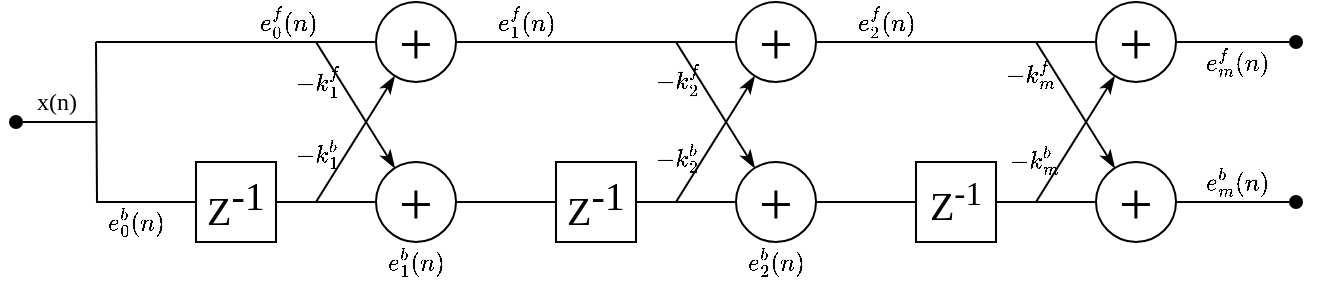 <mxfile version="20.0.4" type="github"><diagram id="yRuE9LTBwIB9fsLEGY5T" name="Page-1"><mxGraphModel dx="1420" dy="1633" grid="1" gridSize="10" guides="1" tooltips="1" connect="1" arrows="1" fold="1" page="1" pageScale="1" pageWidth="850" pageHeight="1100" math="1" shadow="0"><root><mxCell id="0"/><mxCell id="1" parent="0"/><mxCell id="v-cg5AMhPDfFH-gzxAEc-16" style="edgeStyle=orthogonalEdgeStyle;rounded=0;orthogonalLoop=1;jettySize=auto;html=1;entryX=0;entryY=0.5;entryDx=0;entryDy=0;endArrow=none;endFill=0;" edge="1" parent="1" source="v-cg5AMhPDfFH-gzxAEc-2" target="v-cg5AMhPDfFH-gzxAEc-8"><mxGeometry relative="1" as="geometry"/></mxCell><mxCell id="v-cg5AMhPDfFH-gzxAEc-73" value="$$e_{1}^{f}(n)$$" style="edgeLabel;html=1;align=center;verticalAlign=middle;resizable=0;points=[];fontSize=12;fontFamily=Times New Roman;labelBackgroundColor=none;" vertex="1" connectable="0" parent="v-cg5AMhPDfFH-gzxAEc-16"><mxGeometry x="-0.293" y="1" relative="1" as="geometry"><mxPoint x="-15" y="-9" as="offset"/></mxGeometry></mxCell><mxCell id="v-cg5AMhPDfFH-gzxAEc-27" style="edgeStyle=orthogonalEdgeStyle;rounded=0;orthogonalLoop=1;jettySize=auto;html=1;endArrow=none;endFill=0;" edge="1" parent="1" source="v-cg5AMhPDfFH-gzxAEc-2"><mxGeometry relative="1" as="geometry"><mxPoint x="120" y="240" as="targetPoint"/></mxGeometry></mxCell><mxCell id="v-cg5AMhPDfFH-gzxAEc-74" value="$$e_{0}^{f}(n)$$" style="edgeLabel;html=1;align=center;verticalAlign=middle;resizable=0;points=[];fontSize=12;fontFamily=Times New Roman;labelBackgroundColor=none;" vertex="1" connectable="0" parent="v-cg5AMhPDfFH-gzxAEc-27"><mxGeometry x="-0.364" relative="1" as="geometry"><mxPoint y="-10" as="offset"/></mxGeometry></mxCell><mxCell id="v-cg5AMhPDfFH-gzxAEc-31" style="edgeStyle=none;rounded=0;orthogonalLoop=1;jettySize=auto;html=1;endArrow=classicThin;endFill=1;elbow=vertical;" edge="1" parent="1"><mxGeometry relative="1" as="geometry"><mxPoint x="269.4" y="256.96" as="targetPoint"/><mxPoint x="230" y="320" as="sourcePoint"/></mxGeometry></mxCell><mxCell id="v-cg5AMhPDfFH-gzxAEc-41" value="$$-k_{1}^{b}$$" style="edgeLabel;html=1;align=right;verticalAlign=middle;resizable=0;points=[];fontSize=12;fontFamily=Times New Roman;spacing=0;labelBackgroundColor=none;labelPosition=left;verticalLabelPosition=middle;" vertex="1" connectable="0" parent="v-cg5AMhPDfFH-gzxAEc-31"><mxGeometry x="-0.33" y="-2" relative="1" as="geometry"><mxPoint x="-4" y="-4" as="offset"/></mxGeometry></mxCell><mxCell id="v-cg5AMhPDfFH-gzxAEc-2" value="&lt;span style=&quot;font-size: 30px;&quot;&gt;+&lt;/span&gt;" style="ellipse;whiteSpace=wrap;html=1;aspect=fixed;fontFamily=Times New Roman;spacing=0;" vertex="1" parent="1"><mxGeometry x="260" y="220" width="40" height="40" as="geometry"/></mxCell><mxCell id="v-cg5AMhPDfFH-gzxAEc-36" style="edgeStyle=none;rounded=0;orthogonalLoop=1;jettySize=auto;html=1;endArrow=classicThin;endFill=1;elbow=vertical;" edge="1" parent="1" target="v-cg5AMhPDfFH-gzxAEc-4"><mxGeometry relative="1" as="geometry"><mxPoint x="590" y="240" as="sourcePoint"/></mxGeometry></mxCell><mxCell id="v-cg5AMhPDfFH-gzxAEc-49" value="$$-k_{m}^{f}$$" style="edgeLabel;html=1;align=right;verticalAlign=middle;resizable=0;points=[];fontSize=12;fontFamily=Times New Roman;spacing=0;labelBackgroundColor=none;labelPosition=left;verticalLabelPosition=middle;" vertex="1" connectable="0" parent="v-cg5AMhPDfFH-gzxAEc-36"><mxGeometry x="-0.628" y="-2" relative="1" as="geometry"><mxPoint x="3" y="3" as="offset"/></mxGeometry></mxCell><mxCell id="v-cg5AMhPDfFH-gzxAEc-63" style="edgeStyle=none;rounded=0;orthogonalLoop=1;jettySize=auto;html=1;fontFamily=Times New Roman;fontSize=12;endArrow=oval;endFill=1;elbow=vertical;" edge="1" parent="1" source="v-cg5AMhPDfFH-gzxAEc-4"><mxGeometry relative="1" as="geometry"><mxPoint x="720" y="320" as="targetPoint"/></mxGeometry></mxCell><mxCell id="v-cg5AMhPDfFH-gzxAEc-65" value="&lt;span style=&quot;&quot;&gt;$$e_{m}^{b}(n)$$&lt;/span&gt;" style="edgeLabel;html=1;align=center;verticalAlign=middle;resizable=0;points=[];fontSize=12;fontFamily=Times New Roman;labelBackgroundColor=none;labelPosition=center;verticalLabelPosition=middle;" vertex="1" connectable="0" parent="v-cg5AMhPDfFH-gzxAEc-63"><mxGeometry x="0.503" y="-4" relative="1" as="geometry"><mxPoint x="-15" y="-14" as="offset"/></mxGeometry></mxCell><mxCell id="v-cg5AMhPDfFH-gzxAEc-4" value="&lt;font style=&quot;font-size: 30px;&quot;&gt;+&lt;/font&gt;" style="ellipse;whiteSpace=wrap;html=1;aspect=fixed;fontFamily=Times New Roman;spacing=0;" vertex="1" parent="1"><mxGeometry x="620" y="300" width="40" height="40" as="geometry"/></mxCell><mxCell id="v-cg5AMhPDfFH-gzxAEc-22" style="edgeStyle=orthogonalEdgeStyle;rounded=0;orthogonalLoop=1;jettySize=auto;html=1;entryX=1;entryY=0.5;entryDx=0;entryDy=0;endArrow=none;endFill=0;" edge="1" parent="1" source="v-cg5AMhPDfFH-gzxAEc-5" target="v-cg5AMhPDfFH-gzxAEc-12"><mxGeometry relative="1" as="geometry"/></mxCell><mxCell id="v-cg5AMhPDfFH-gzxAEc-32" style="edgeStyle=none;rounded=0;orthogonalLoop=1;jettySize=auto;html=1;endArrow=classicThin;endFill=1;elbow=vertical;" edge="1" parent="1" target="v-cg5AMhPDfFH-gzxAEc-5"><mxGeometry relative="1" as="geometry"><mxPoint x="230" y="240" as="sourcePoint"/></mxGeometry></mxCell><mxCell id="v-cg5AMhPDfFH-gzxAEc-42" value="&lt;span style=&quot;font-size: 12px;&quot;&gt;$$-k_{1}^{f}$$&lt;/span&gt;" style="edgeLabel;html=1;align=right;verticalAlign=middle;resizable=0;points=[];fontSize=12;fontFamily=Times New Roman;spacing=0;labelBackgroundColor=none;labelPosition=left;verticalLabelPosition=middle;" vertex="1" connectable="0" parent="v-cg5AMhPDfFH-gzxAEc-32"><mxGeometry x="-0.379" y="-1" relative="1" as="geometry"><mxPoint x="-1" as="offset"/></mxGeometry></mxCell><mxCell id="v-cg5AMhPDfFH-gzxAEc-5" value="&lt;span style=&quot;font-size: 30px;&quot;&gt;+&lt;/span&gt;" style="ellipse;whiteSpace=wrap;html=1;aspect=fixed;fontFamily=Times New Roman;spacing=0;" vertex="1" parent="1"><mxGeometry x="260" y="300" width="40" height="40" as="geometry"/></mxCell><mxCell id="v-cg5AMhPDfFH-gzxAEc-18" style="edgeStyle=orthogonalEdgeStyle;orthogonalLoop=1;jettySize=auto;html=1;rounded=0;endArrow=none;endFill=0;" edge="1" parent="1" source="v-cg5AMhPDfFH-gzxAEc-6" target="v-cg5AMhPDfFH-gzxAEc-14"><mxGeometry relative="1" as="geometry"/></mxCell><mxCell id="v-cg5AMhPDfFH-gzxAEc-20" style="edgeStyle=orthogonalEdgeStyle;rounded=0;orthogonalLoop=1;jettySize=auto;html=1;entryX=1;entryY=0.5;entryDx=0;entryDy=0;endArrow=none;endFill=0;" edge="1" parent="1" source="v-cg5AMhPDfFH-gzxAEc-6" target="v-cg5AMhPDfFH-gzxAEc-13"><mxGeometry relative="1" as="geometry"/></mxCell><mxCell id="v-cg5AMhPDfFH-gzxAEc-34" style="edgeStyle=none;rounded=0;orthogonalLoop=1;jettySize=auto;html=1;endArrow=classicThin;endFill=1;elbow=vertical;" edge="1" parent="1" target="v-cg5AMhPDfFH-gzxAEc-6"><mxGeometry relative="1" as="geometry"><mxPoint x="410" y="240" as="sourcePoint"/></mxGeometry></mxCell><mxCell id="v-cg5AMhPDfFH-gzxAEc-46" value="$$-k_{2}^{f}$$" style="edgeLabel;html=1;align=right;verticalAlign=middle;resizable=0;points=[];fontSize=12;fontFamily=Times New Roman;labelBackgroundColor=none;labelPosition=left;verticalLabelPosition=middle;" vertex="1" connectable="0" parent="v-cg5AMhPDfFH-gzxAEc-34"><mxGeometry x="-0.474" y="1" relative="1" as="geometry"><mxPoint x="1" y="3" as="offset"/></mxGeometry></mxCell><mxCell id="v-cg5AMhPDfFH-gzxAEc-6" value="&lt;span style=&quot;font-size: 30px;&quot;&gt;+&lt;/span&gt;" style="ellipse;whiteSpace=wrap;html=1;aspect=fixed;fontFamily=Times New Roman;spacing=0;" vertex="1" parent="1"><mxGeometry x="440" y="300" width="40" height="40" as="geometry"/></mxCell><mxCell id="v-cg5AMhPDfFH-gzxAEc-35" style="edgeStyle=none;rounded=0;orthogonalLoop=1;jettySize=auto;html=1;endArrow=classicThin;endFill=1;elbow=vertical;" edge="1" parent="1" target="v-cg5AMhPDfFH-gzxAEc-7"><mxGeometry relative="1" as="geometry"><mxPoint x="590" y="320" as="sourcePoint"/></mxGeometry></mxCell><mxCell id="v-cg5AMhPDfFH-gzxAEc-50" value="$$-k_{m}^{b}$$" style="edgeLabel;html=1;align=right;verticalAlign=middle;resizable=0;points=[];fontSize=12;fontFamily=Times New Roman;spacing=0;labelBackgroundColor=none;labelPosition=left;verticalLabelPosition=middle;" vertex="1" connectable="0" parent="v-cg5AMhPDfFH-gzxAEc-35"><mxGeometry x="-0.488" relative="1" as="geometry"><mxPoint y="-5" as="offset"/></mxGeometry></mxCell><mxCell id="v-cg5AMhPDfFH-gzxAEc-64" style="edgeStyle=none;rounded=0;orthogonalLoop=1;jettySize=auto;html=1;fontFamily=Times New Roman;fontSize=12;endArrow=oval;endFill=1;elbow=vertical;" edge="1" parent="1" source="v-cg5AMhPDfFH-gzxAEc-7"><mxGeometry relative="1" as="geometry"><mxPoint x="720" y="240" as="targetPoint"/></mxGeometry></mxCell><mxCell id="v-cg5AMhPDfFH-gzxAEc-69" value="&lt;span style=&quot;&quot;&gt;$$e_{m}^{f}(n)$$&lt;/span&gt;" style="edgeLabel;html=1;align=center;verticalAlign=middle;resizable=0;points=[];fontSize=12;fontFamily=Times New Roman;labelBackgroundColor=none;spacing=0;" vertex="1" connectable="0" parent="v-cg5AMhPDfFH-gzxAEc-64"><mxGeometry x="-0.363" y="-2" relative="1" as="geometry"><mxPoint x="11" y="8" as="offset"/></mxGeometry></mxCell><mxCell id="v-cg5AMhPDfFH-gzxAEc-7" value="&lt;span style=&quot;font-size: 30px;&quot;&gt;&lt;font face=&quot;Times New Roman&quot;&gt;+&lt;/font&gt;&lt;/span&gt;" style="ellipse;whiteSpace=wrap;html=1;aspect=fixed;spacing=0;" vertex="1" parent="1"><mxGeometry x="620" y="220" width="40" height="40" as="geometry"/></mxCell><mxCell id="v-cg5AMhPDfFH-gzxAEc-17" style="edgeStyle=orthogonalEdgeStyle;rounded=0;orthogonalLoop=1;jettySize=auto;html=1;entryX=0;entryY=0.5;entryDx=0;entryDy=0;endArrow=none;endFill=0;" edge="1" parent="1" source="v-cg5AMhPDfFH-gzxAEc-8" target="v-cg5AMhPDfFH-gzxAEc-7"><mxGeometry relative="1" as="geometry"/></mxCell><mxCell id="v-cg5AMhPDfFH-gzxAEc-71" value="$$e_{2}^{f}(n)$$" style="edgeLabel;align=center;verticalAlign=middle;resizable=0;points=[];fontSize=12;fontFamily=Times New Roman;labelBackgroundColor=none;spacing=0;html=1;" vertex="1" connectable="0" parent="v-cg5AMhPDfFH-gzxAEc-17"><mxGeometry x="-0.27" y="1" relative="1" as="geometry"><mxPoint x="-16" y="-9" as="offset"/></mxGeometry></mxCell><mxCell id="v-cg5AMhPDfFH-gzxAEc-33" style="edgeStyle=none;rounded=0;orthogonalLoop=1;jettySize=auto;html=1;endArrow=classicThin;endFill=1;elbow=vertical;" edge="1" parent="1" target="v-cg5AMhPDfFH-gzxAEc-8"><mxGeometry relative="1" as="geometry"><mxPoint x="410" y="320" as="sourcePoint"/></mxGeometry></mxCell><mxCell id="v-cg5AMhPDfFH-gzxAEc-43" value="&lt;span style=&quot;color: rgba(0, 0, 0, 0); font-family: monospace; font-size: 0px; text-align: start; background-color: rgb(248, 249, 250);&quot;&gt;%3CmxGraphModel%3E%3Croot%3E%3CmxCell%20id%3D%220%22%2F%3E%3CmxCell%20id%3D%221%22%20parent%3D%220%22%2F%3E%3CmxCell%20id%3D%222%22%20value%3D%22%24%24k_%7B-1%7D%5E%7Bb%7D%24%24%22%20style%3D%22edgeLabel%3Bhtml%3D1%3Balign%3Dcenter%3BverticalAlign%3Dmiddle%3Bresizable%3D0%3Bpoints%3D%5B%5D%3BfontSize%3D12%3BfontFamily%3DTimes%20New%20Roman%3B%22%20vertex%3D%221%22%20connectable%3D%220%22%20parent%3D%221%22%3E%3CmxGeometry%20x%3D%22244.946%22%20y%3D%22299.86%22%20as%3D%22geometry%22%2F%3E%3C%2FmxCell%3E%3C%2Froot%3E%3C%2FmxGraphModel%3E&lt;/span&gt;" style="edgeLabel;html=1;align=center;verticalAlign=middle;resizable=0;points=[];fontSize=12;fontFamily=Times New Roman;" vertex="1" connectable="0" parent="v-cg5AMhPDfFH-gzxAEc-33"><mxGeometry x="-0.363" y="-2" relative="1" as="geometry"><mxPoint as="offset"/></mxGeometry></mxCell><mxCell id="v-cg5AMhPDfFH-gzxAEc-51" value="$$-k_{2}^{b}$$" style="edgeLabel;align=right;verticalAlign=middle;resizable=0;points=[];fontSize=12;fontFamily=Times New Roman;spacing=0;labelBackgroundColor=none;html=1;labelPosition=left;verticalLabelPosition=middle;" vertex="1" connectable="0" parent="v-cg5AMhPDfFH-gzxAEc-33"><mxGeometry x="-0.54" y="1" relative="1" as="geometry"><mxPoint x="2" y="-7" as="offset"/></mxGeometry></mxCell><mxCell id="v-cg5AMhPDfFH-gzxAEc-8" value="&lt;span style=&quot;font-size: 30px;&quot;&gt;+&lt;/span&gt;" style="ellipse;whiteSpace=wrap;html=1;aspect=fixed;fontFamily=Times New Roman;spacing=0;" vertex="1" parent="1"><mxGeometry x="440" y="220" width="40" height="40" as="geometry"/></mxCell><mxCell id="v-cg5AMhPDfFH-gzxAEc-25" style="edgeStyle=orthogonalEdgeStyle;rounded=0;orthogonalLoop=1;jettySize=auto;html=1;endArrow=none;endFill=0;" edge="1" parent="1" source="v-cg5AMhPDfFH-gzxAEc-12"><mxGeometry relative="1" as="geometry"><mxPoint x="120" y="240" as="targetPoint"/></mxGeometry></mxCell><mxCell id="v-cg5AMhPDfFH-gzxAEc-75" value="$$e_{0}^{b}(n)$$" style="edgeLabel;html=1;align=center;verticalAlign=middle;resizable=0;points=[];fontSize=12;fontFamily=Times New Roman;labelBackgroundColor=none;" vertex="1" connectable="0" parent="v-cg5AMhPDfFH-gzxAEc-25"><mxGeometry x="-0.392" y="-1" relative="1" as="geometry"><mxPoint x="9" y="11" as="offset"/></mxGeometry></mxCell><mxCell id="v-cg5AMhPDfFH-gzxAEc-12" value="&lt;span style=&quot;font-size: 20px;&quot;&gt;Z&lt;/span&gt;&lt;sup style=&quot;font-size: 20px;&quot;&gt;-1&lt;/sup&gt;" style="whiteSpace=wrap;html=1;aspect=fixed;fontFamily=Times New Roman;fontSize=20;horizontal=1;spacing=0;" vertex="1" parent="1"><mxGeometry x="170" y="300" width="40" height="40" as="geometry"/></mxCell><mxCell id="v-cg5AMhPDfFH-gzxAEc-21" style="edgeStyle=orthogonalEdgeStyle;rounded=0;orthogonalLoop=1;jettySize=auto;html=1;entryX=1;entryY=0.5;entryDx=0;entryDy=0;endArrow=none;endFill=0;" edge="1" parent="1" source="v-cg5AMhPDfFH-gzxAEc-13" target="v-cg5AMhPDfFH-gzxAEc-5"><mxGeometry relative="1" as="geometry"/></mxCell><mxCell id="v-cg5AMhPDfFH-gzxAEc-13" value="&lt;span style=&quot;font-size: 20px;&quot;&gt;Z&lt;/span&gt;&lt;sup style=&quot;font-size: 20px;&quot;&gt;-1&lt;/sup&gt;" style="whiteSpace=wrap;html=1;aspect=fixed;fontFamily=Times New Roman;fontSize=20;spacing=0;" vertex="1" parent="1"><mxGeometry x="350" y="300" width="40" height="40" as="geometry"/></mxCell><mxCell id="v-cg5AMhPDfFH-gzxAEc-19" style="edgeStyle=orthogonalEdgeStyle;rounded=0;orthogonalLoop=1;jettySize=auto;html=1;entryX=0;entryY=0.5;entryDx=0;entryDy=0;endArrow=none;endFill=0;" edge="1" parent="1" source="v-cg5AMhPDfFH-gzxAEc-14" target="v-cg5AMhPDfFH-gzxAEc-4"><mxGeometry relative="1" as="geometry"/></mxCell><mxCell id="v-cg5AMhPDfFH-gzxAEc-14" value="&lt;font face=&quot;Times New Roman&quot; style=&quot;font-size: 20px;&quot;&gt;Z&lt;sup&gt;-1&lt;/sup&gt;&lt;/font&gt;" style="whiteSpace=wrap;html=1;aspect=fixed;spacing=0;" vertex="1" parent="1"><mxGeometry x="530" y="300" width="40" height="40" as="geometry"/></mxCell><mxCell id="v-cg5AMhPDfFH-gzxAEc-28" value="" style="endArrow=oval;html=1;rounded=0;elbow=vertical;endFill=1;" edge="1" parent="1"><mxGeometry width="50" height="50" relative="1" as="geometry"><mxPoint x="120" y="280" as="sourcePoint"/><mxPoint x="80" y="280" as="targetPoint"/></mxGeometry></mxCell><mxCell id="v-cg5AMhPDfFH-gzxAEc-76" value="x(n)" style="edgeLabel;html=1;align=center;verticalAlign=middle;resizable=0;points=[];fontSize=12;fontFamily=Times New Roman;labelBackgroundColor=none;" vertex="1" connectable="0" parent="v-cg5AMhPDfFH-gzxAEc-28"><mxGeometry x="-0.525" y="-1" relative="1" as="geometry"><mxPoint x="-11" y="-9" as="offset"/></mxGeometry></mxCell><mxCell id="v-cg5AMhPDfFH-gzxAEc-59" value="$$e_{1}^{b}(n)$$" style="text;html=1;align=center;verticalAlign=middle;resizable=0;points=[];autosize=1;strokeColor=none;fillColor=none;fontSize=12;fontFamily=Times New Roman;spacing=0;" vertex="1" parent="1"><mxGeometry x="225" y="340" width="110" height="20" as="geometry"/></mxCell><mxCell id="v-cg5AMhPDfFH-gzxAEc-61" value="$$e_{2}^{b}(n)$$" style="text;html=1;align=center;verticalAlign=middle;resizable=0;points=[];autosize=1;strokeColor=none;fillColor=none;fontSize=12;fontFamily=Times New Roman;" vertex="1" parent="1"><mxGeometry x="405" y="335" width="110" height="30" as="geometry"/></mxCell></root></mxGraphModel></diagram></mxfile>